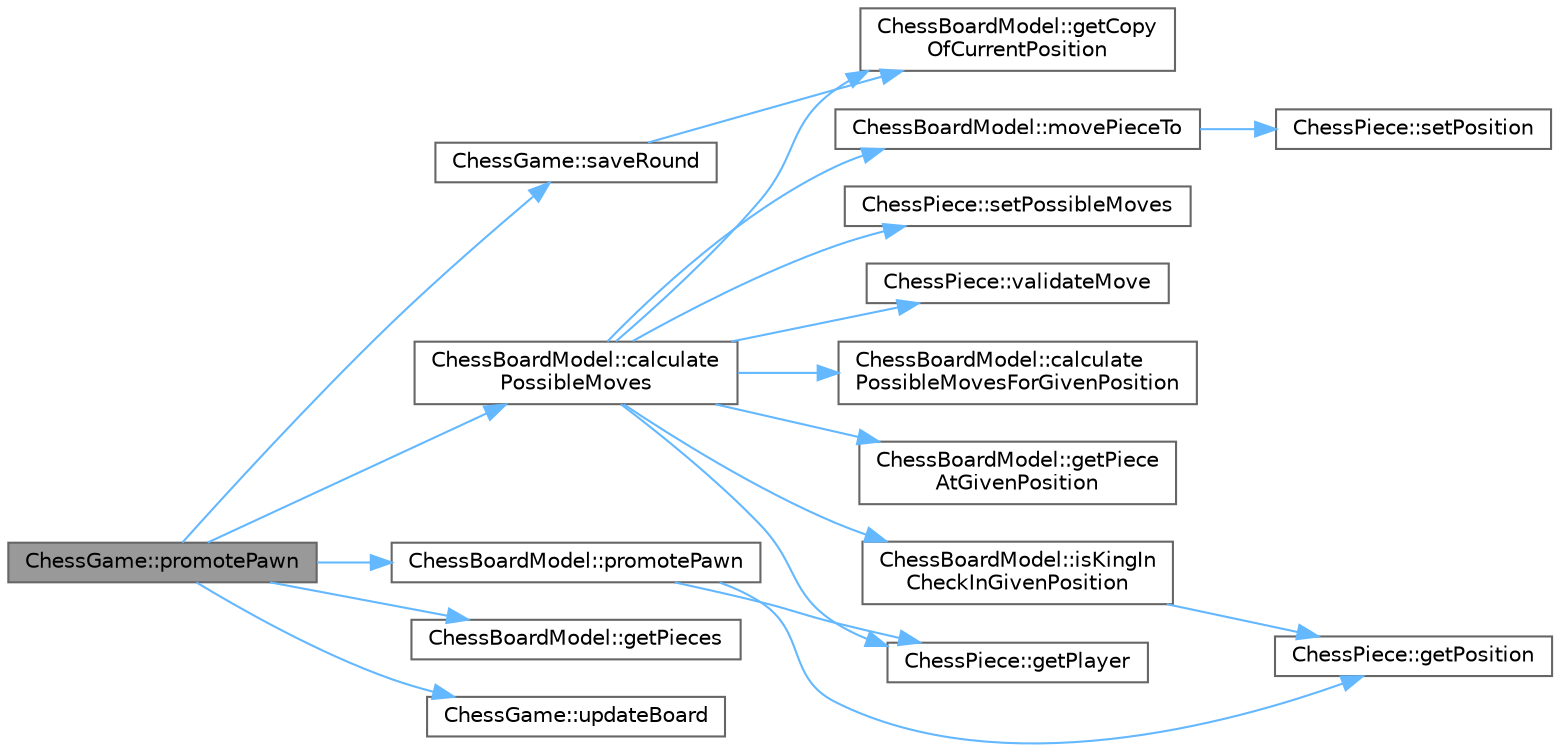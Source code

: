 digraph "ChessGame::promotePawn"
{
 // LATEX_PDF_SIZE
  bgcolor="transparent";
  edge [fontname=Helvetica,fontsize=10,labelfontname=Helvetica,labelfontsize=10];
  node [fontname=Helvetica,fontsize=10,shape=box,height=0.2,width=0.4];
  rankdir="LR";
  Node1 [id="Node000001",label="ChessGame::promotePawn",height=0.2,width=0.4,color="gray40", fillcolor="grey60", style="filled", fontcolor="black",tooltip="Promotes a pawn to the specified piece type."];
  Node1 -> Node2 [id="edge1_Node000001_Node000002",color="steelblue1",style="solid",tooltip=" "];
  Node2 [id="Node000002",label="ChessBoardModel::calculate\lPossibleMoves",height=0.2,width=0.4,color="grey40", fillcolor="white", style="filled",URL="$class_chess_board_model.html#a9b54588c91dc730d8d8350eadd4c89dc",tooltip="Calculates possible moves for all chess pieces on the chessboard."];
  Node2 -> Node3 [id="edge2_Node000002_Node000003",color="steelblue1",style="solid",tooltip=" "];
  Node3 [id="Node000003",label="ChessBoardModel::calculate\lPossibleMovesForGivenPosition",height=0.2,width=0.4,color="grey40", fillcolor="white", style="filled",URL="$class_chess_board_model.html#ab3308ca523a70e424487314523f5003c",tooltip="Calculates possible moves for chess pieces at a given position from a given list."];
  Node2 -> Node4 [id="edge3_Node000002_Node000004",color="steelblue1",style="solid",tooltip=" "];
  Node4 [id="Node000004",label="ChessBoardModel::getCopy\lOfCurrentPosition",height=0.2,width=0.4,color="grey40", fillcolor="white", style="filled",URL="$class_chess_board_model.html#ad0cbb604b6e4ae198811d52800fb4bd8",tooltip="Gets a deep copy of the current chessboard position."];
  Node2 -> Node5 [id="edge4_Node000002_Node000005",color="steelblue1",style="solid",tooltip=" "];
  Node5 [id="Node000005",label="ChessBoardModel::getPiece\lAtGivenPosition",height=0.2,width=0.4,color="grey40", fillcolor="white", style="filled",URL="$class_chess_board_model.html#a36276b7c2e81d8bcdcf79b69603ea56b",tooltip="Gets the chess piece at the specified position from a given list of chess pieces."];
  Node2 -> Node6 [id="edge5_Node000002_Node000006",color="steelblue1",style="solid",tooltip=" "];
  Node6 [id="Node000006",label="ChessPiece::getPlayer",height=0.2,width=0.4,color="grey40", fillcolor="white", style="filled",URL="$class_chess_piece.html#aa449c4e3dd08c3f3aa08309a6bf59062",tooltip="Gets the player to whom the chess piece belongs."];
  Node2 -> Node7 [id="edge6_Node000002_Node000007",color="steelblue1",style="solid",tooltip=" "];
  Node7 [id="Node000007",label="ChessBoardModel::isKingIn\lCheckInGivenPosition",height=0.2,width=0.4,color="grey40", fillcolor="white", style="filled",URL="$class_chess_board_model.html#a95438602f65d31efa2a4008e341fe15e",tooltip="Checks if the king of the specified player is in check in a given position."];
  Node7 -> Node8 [id="edge7_Node000007_Node000008",color="steelblue1",style="solid",tooltip=" "];
  Node8 [id="Node000008",label="ChessPiece::getPosition",height=0.2,width=0.4,color="grey40", fillcolor="white", style="filled",URL="$class_chess_piece.html#a0d288a080fad78ca88a3cbef84566dcb",tooltip="Gets the current position of the chess piece on the chessboard."];
  Node2 -> Node9 [id="edge8_Node000002_Node000009",color="steelblue1",style="solid",tooltip=" "];
  Node9 [id="Node000009",label="ChessBoardModel::movePieceTo",height=0.2,width=0.4,color="grey40", fillcolor="white", style="filled",URL="$class_chess_board_model.html#a0ca13e64de6e6cb7ffec509cb0e72b47",tooltip="Moves a chess piece to the specified position."];
  Node9 -> Node10 [id="edge9_Node000009_Node000010",color="steelblue1",style="solid",tooltip=" "];
  Node10 [id="Node000010",label="ChessPiece::setPosition",height=0.2,width=0.4,color="grey40", fillcolor="white", style="filled",URL="$class_chess_piece.html#a0fca2beecfad938262fbe64e9cb77c5c",tooltip="Sets the position of the chess piece on the chessboard."];
  Node2 -> Node11 [id="edge10_Node000002_Node000011",color="steelblue1",style="solid",tooltip=" "];
  Node11 [id="Node000011",label="ChessPiece::setPossibleMoves",height=0.2,width=0.4,color="grey40", fillcolor="white", style="filled",URL="$class_chess_piece.html#a040e9fa1a5993259d6798dfd97212267",tooltip="Sets the list of possible moves for the chess piece."];
  Node2 -> Node12 [id="edge11_Node000002_Node000012",color="steelblue1",style="solid",tooltip=" "];
  Node12 [id="Node000012",label="ChessPiece::validateMove",height=0.2,width=0.4,color="grey40", fillcolor="white", style="filled",URL="$class_chess_piece.html#a3c4512bba73b8f590f45b395c4fc074b",tooltip="Validates the move of the chess piece to the specified position."];
  Node1 -> Node13 [id="edge12_Node000001_Node000013",color="steelblue1",style="solid",tooltip=" "];
  Node13 [id="Node000013",label="ChessBoardModel::getPieces",height=0.2,width=0.4,color="grey40", fillcolor="white", style="filled",URL="$class_chess_board_model.html#a33ab090bdcf5a890414f6b7c8f75039f",tooltip="Gets a list of all chess pieces on the chessboard."];
  Node1 -> Node14 [id="edge13_Node000001_Node000014",color="steelblue1",style="solid",tooltip=" "];
  Node14 [id="Node000014",label="ChessBoardModel::promotePawn",height=0.2,width=0.4,color="grey40", fillcolor="white", style="filled",URL="$class_chess_board_model.html#a49f2be92d004c81279d5b84327c89084",tooltip="Promotes a pawn to the specified piece type."];
  Node14 -> Node6 [id="edge14_Node000014_Node000006",color="steelblue1",style="solid",tooltip=" "];
  Node14 -> Node8 [id="edge15_Node000014_Node000008",color="steelblue1",style="solid",tooltip=" "];
  Node1 -> Node15 [id="edge16_Node000001_Node000015",color="steelblue1",style="solid",tooltip=" "];
  Node15 [id="Node000015",label="ChessGame::saveRound",height=0.2,width=0.4,color="grey40", fillcolor="white", style="filled",URL="$class_chess_game.html#a1c20aad78bca37c7d5a22be1ef397532",tooltip="Saves the current round to the game history."];
  Node15 -> Node4 [id="edge17_Node000015_Node000004",color="steelblue1",style="solid",tooltip=" "];
  Node1 -> Node16 [id="edge18_Node000001_Node000016",color="steelblue1",style="solid",tooltip=" "];
  Node16 [id="Node000016",label="ChessGame::updateBoard",height=0.2,width=0.4,color="grey40", fillcolor="white", style="filled",URL="$class_chess_game.html#a0a1ace159e2805445f647971ebe5f58c",tooltip="Signal emitted to update the graphical representation of the chessboard."];
}

